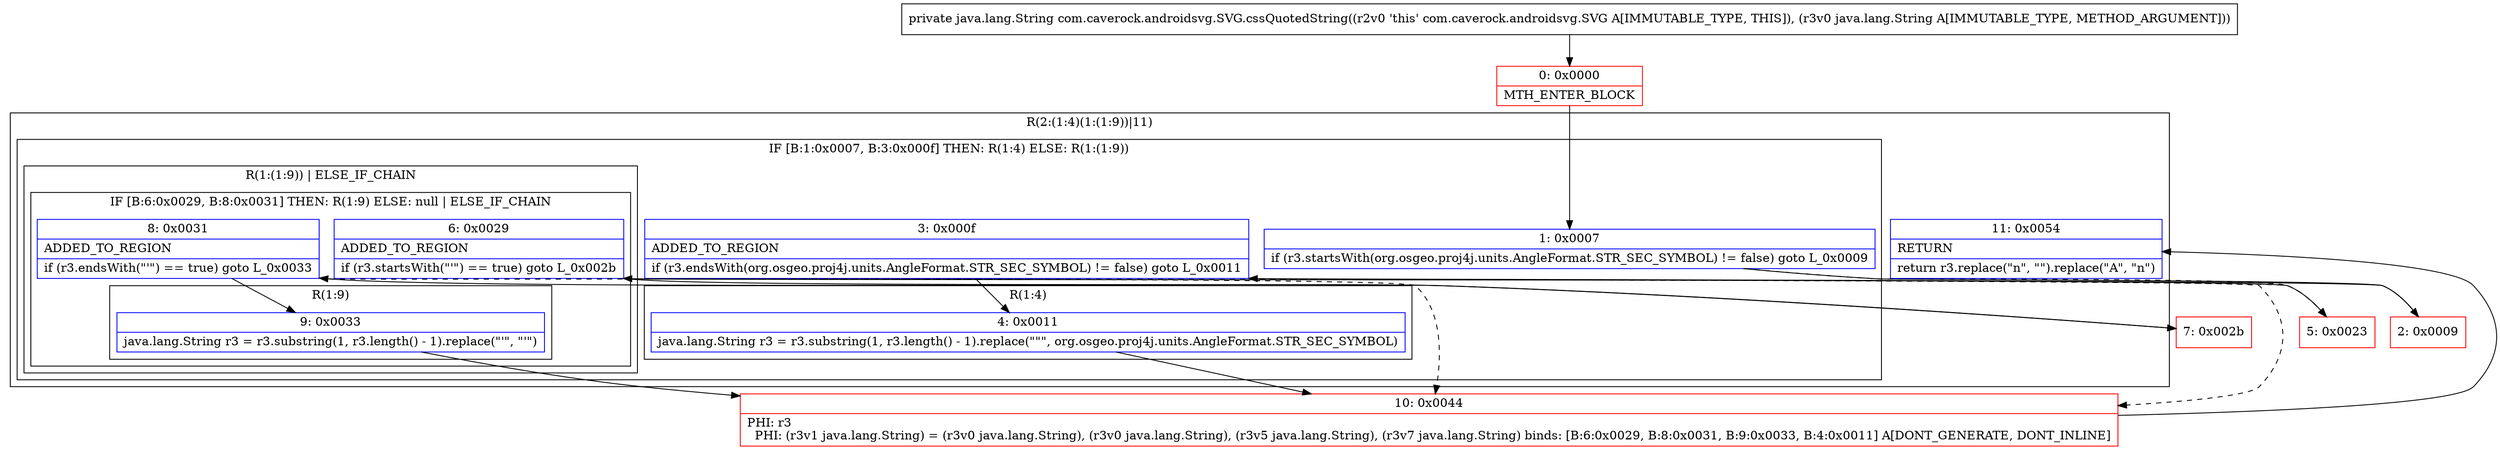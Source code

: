 digraph "CFG forcom.caverock.androidsvg.SVG.cssQuotedString(Ljava\/lang\/String;)Ljava\/lang\/String;" {
subgraph cluster_Region_446562637 {
label = "R(2:(1:4)(1:(1:9))|11)";
node [shape=record,color=blue];
subgraph cluster_IfRegion_1253864438 {
label = "IF [B:1:0x0007, B:3:0x000f] THEN: R(1:4) ELSE: R(1:(1:9))";
node [shape=record,color=blue];
Node_1 [shape=record,label="{1\:\ 0x0007|if (r3.startsWith(org.osgeo.proj4j.units.AngleFormat.STR_SEC_SYMBOL) != false) goto L_0x0009\l}"];
Node_3 [shape=record,label="{3\:\ 0x000f|ADDED_TO_REGION\l|if (r3.endsWith(org.osgeo.proj4j.units.AngleFormat.STR_SEC_SYMBOL) != false) goto L_0x0011\l}"];
subgraph cluster_Region_289443398 {
label = "R(1:4)";
node [shape=record,color=blue];
Node_4 [shape=record,label="{4\:\ 0x0011|java.lang.String r3 = r3.substring(1, r3.length() \- 1).replace(\"\"\", org.osgeo.proj4j.units.AngleFormat.STR_SEC_SYMBOL)\l}"];
}
subgraph cluster_Region_1015096890 {
label = "R(1:(1:9)) | ELSE_IF_CHAIN\l";
node [shape=record,color=blue];
subgraph cluster_IfRegion_1459604622 {
label = "IF [B:6:0x0029, B:8:0x0031] THEN: R(1:9) ELSE: null | ELSE_IF_CHAIN\l";
node [shape=record,color=blue];
Node_6 [shape=record,label="{6\:\ 0x0029|ADDED_TO_REGION\l|if (r3.startsWith(\"'\") == true) goto L_0x002b\l}"];
Node_8 [shape=record,label="{8\:\ 0x0031|ADDED_TO_REGION\l|if (r3.endsWith(\"'\") == true) goto L_0x0033\l}"];
subgraph cluster_Region_2138383972 {
label = "R(1:9)";
node [shape=record,color=blue];
Node_9 [shape=record,label="{9\:\ 0x0033|java.lang.String r3 = r3.substring(1, r3.length() \- 1).replace(\"'\", \"'\")\l}"];
}
}
}
}
Node_11 [shape=record,label="{11\:\ 0x0054|RETURN\l|return r3.replace(\"n\", \"\").replace(\"A\", \"n\")\l}"];
}
Node_0 [shape=record,color=red,label="{0\:\ 0x0000|MTH_ENTER_BLOCK\l}"];
Node_2 [shape=record,color=red,label="{2\:\ 0x0009}"];
Node_5 [shape=record,color=red,label="{5\:\ 0x0023}"];
Node_7 [shape=record,color=red,label="{7\:\ 0x002b}"];
Node_10 [shape=record,color=red,label="{10\:\ 0x0044|PHI: r3 \l  PHI: (r3v1 java.lang.String) = (r3v0 java.lang.String), (r3v0 java.lang.String), (r3v5 java.lang.String), (r3v7 java.lang.String) binds: [B:6:0x0029, B:8:0x0031, B:9:0x0033, B:4:0x0011] A[DONT_GENERATE, DONT_INLINE]\l}"];
MethodNode[shape=record,label="{private java.lang.String com.caverock.androidsvg.SVG.cssQuotedString((r2v0 'this' com.caverock.androidsvg.SVG A[IMMUTABLE_TYPE, THIS]), (r3v0 java.lang.String A[IMMUTABLE_TYPE, METHOD_ARGUMENT])) }"];
MethodNode -> Node_0;
Node_1 -> Node_2;
Node_1 -> Node_5[style=dashed];
Node_3 -> Node_4;
Node_3 -> Node_5[style=dashed];
Node_4 -> Node_10;
Node_6 -> Node_7;
Node_6 -> Node_10[style=dashed];
Node_8 -> Node_9;
Node_8 -> Node_10[style=dashed];
Node_9 -> Node_10;
Node_0 -> Node_1;
Node_2 -> Node_3;
Node_5 -> Node_6;
Node_7 -> Node_8;
Node_10 -> Node_11;
}

